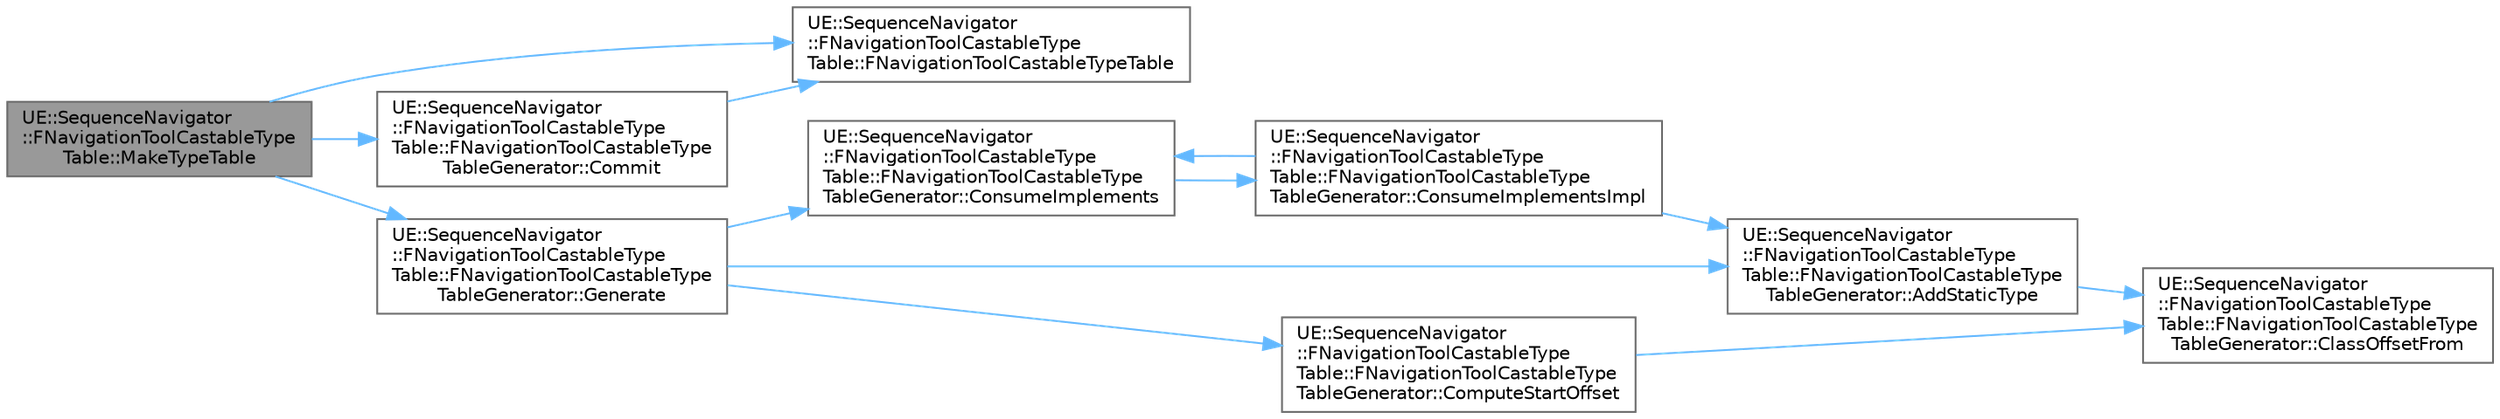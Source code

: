 digraph "UE::SequenceNavigator::FNavigationToolCastableTypeTable::MakeTypeTable"
{
 // INTERACTIVE_SVG=YES
 // LATEX_PDF_SIZE
  bgcolor="transparent";
  edge [fontname=Helvetica,fontsize=10,labelfontname=Helvetica,labelfontsize=10];
  node [fontname=Helvetica,fontsize=10,shape=box,height=0.2,width=0.4];
  rankdir="LR";
  Node1 [id="Node000001",label="UE::SequenceNavigator\l::FNavigationToolCastableType\lTable::MakeTypeTable",height=0.2,width=0.4,color="gray40", fillcolor="grey60", style="filled", fontcolor="black",tooltip=" "];
  Node1 -> Node2 [id="edge1_Node000001_Node000002",color="steelblue1",style="solid",tooltip=" "];
  Node2 [id="Node000002",label="UE::SequenceNavigator\l::FNavigationToolCastableType\lTable::FNavigationToolCastableTypeTable",height=0.2,width=0.4,color="grey40", fillcolor="white", style="filled",URL="$d7/db7/structUE_1_1SequenceNavigator_1_1FNavigationToolCastableTypeTable.html#a737477aeebc953346f5038faf32c93d8",tooltip=" "];
  Node1 -> Node3 [id="edge2_Node000001_Node000003",color="steelblue1",style="solid",tooltip=" "];
  Node3 [id="Node000003",label="UE::SequenceNavigator\l::FNavigationToolCastableType\lTable::FNavigationToolCastableType\lTableGenerator::Commit",height=0.2,width=0.4,color="grey40", fillcolor="white", style="filled",URL="$d7/d4d/structUE_1_1SequenceNavigator_1_1FNavigationToolCastableTypeTable_1_1FNavigationToolCastableTypeTableGenerator.html#acc6d6a523e59278f570d0f6164210af9",tooltip="Commit this generator to its final form."];
  Node3 -> Node2 [id="edge3_Node000003_Node000002",color="steelblue1",style="solid",tooltip=" "];
  Node1 -> Node4 [id="edge4_Node000001_Node000004",color="steelblue1",style="solid",tooltip=" "];
  Node4 [id="Node000004",label="UE::SequenceNavigator\l::FNavigationToolCastableType\lTable::FNavigationToolCastableType\lTableGenerator::Generate",height=0.2,width=0.4,color="grey40", fillcolor="white", style="filled",URL="$d7/d4d/structUE_1_1SequenceNavigator_1_1FNavigationToolCastableTypeTable_1_1FNavigationToolCastableTypeTableGenerator.html#a62039d013b2a971643c3c3dd2bf8aad7",tooltip="Generate the type table from a template type."];
  Node4 -> Node5 [id="edge5_Node000004_Node000005",color="steelblue1",style="solid",tooltip=" "];
  Node5 [id="Node000005",label="UE::SequenceNavigator\l::FNavigationToolCastableType\lTable::FNavigationToolCastableType\lTableGenerator::AddStaticType",height=0.2,width=0.4,color="grey40", fillcolor="white", style="filled",URL="$d7/d4d/structUE_1_1SequenceNavigator_1_1FNavigationToolCastableTypeTable_1_1FNavigationToolCastableTypeTableGenerator.html#a7a565b3f1bff943cf8b13ffe2aa21210",tooltip=" "];
  Node5 -> Node6 [id="edge6_Node000005_Node000006",color="steelblue1",style="solid",tooltip=" "];
  Node6 [id="Node000006",label="UE::SequenceNavigator\l::FNavigationToolCastableType\lTable::FNavigationToolCastableType\lTableGenerator::ClassOffsetFrom",height=0.2,width=0.4,color="grey40", fillcolor="white", style="filled",URL="$d7/d4d/structUE_1_1SequenceNavigator_1_1FNavigationToolCastableTypeTable_1_1FNavigationToolCastableTypeTableGenerator.html#afca6b1a79cfe13f5357cb8b142befd02",tooltip="Compute the ptr offset from one class to another in an inheritance hierarchy."];
  Node4 -> Node7 [id="edge7_Node000004_Node000007",color="steelblue1",style="solid",tooltip=" "];
  Node7 [id="Node000007",label="UE::SequenceNavigator\l::FNavigationToolCastableType\lTable::FNavigationToolCastableType\lTableGenerator::ComputeStartOffset",height=0.2,width=0.4,color="grey40", fillcolor="white", style="filled",URL="$d7/d4d/structUE_1_1SequenceNavigator_1_1FNavigationToolCastableTypeTable_1_1FNavigationToolCastableTypeTableGenerator.html#a79a3cadca915f6fa961fc3a3ab5b1789",tooltip="Compute the start offset from an ICastable type to the root of T This offset is added to all other cl..."];
  Node7 -> Node6 [id="edge8_Node000007_Node000006",color="steelblue1",style="solid",tooltip=" "];
  Node4 -> Node8 [id="edge9_Node000004_Node000008",color="steelblue1",style="solid",tooltip=" "];
  Node8 [id="Node000008",label="UE::SequenceNavigator\l::FNavigationToolCastableType\lTable::FNavigationToolCastableType\lTableGenerator::ConsumeImplements",height=0.2,width=0.4,color="grey40", fillcolor="white", style="filled",URL="$d7/d4d/structUE_1_1SequenceNavigator_1_1FNavigationToolCastableTypeTable_1_1FNavigationToolCastableTypeTableGenerator.html#ac3b102ce5a9516f18d975075f3adb5b1",tooltip=" "];
  Node8 -> Node9 [id="edge10_Node000008_Node000009",color="steelblue1",style="solid",tooltip=" "];
  Node9 [id="Node000009",label="UE::SequenceNavigator\l::FNavigationToolCastableType\lTable::FNavigationToolCastableType\lTableGenerator::ConsumeImplementsImpl",height=0.2,width=0.4,color="grey40", fillcolor="white", style="filled",URL="$d7/d4d/structUE_1_1SequenceNavigator_1_1FNavigationToolCastableTypeTable_1_1FNavigationToolCastableTypeTableGenerator.html#a37220138d9bccb16b55a8aaba546bc9a",tooltip=" "];
  Node9 -> Node5 [id="edge11_Node000009_Node000005",color="steelblue1",style="solid",tooltip=" "];
  Node9 -> Node8 [id="edge12_Node000009_Node000008",color="steelblue1",style="solid",tooltip=" "];
}
